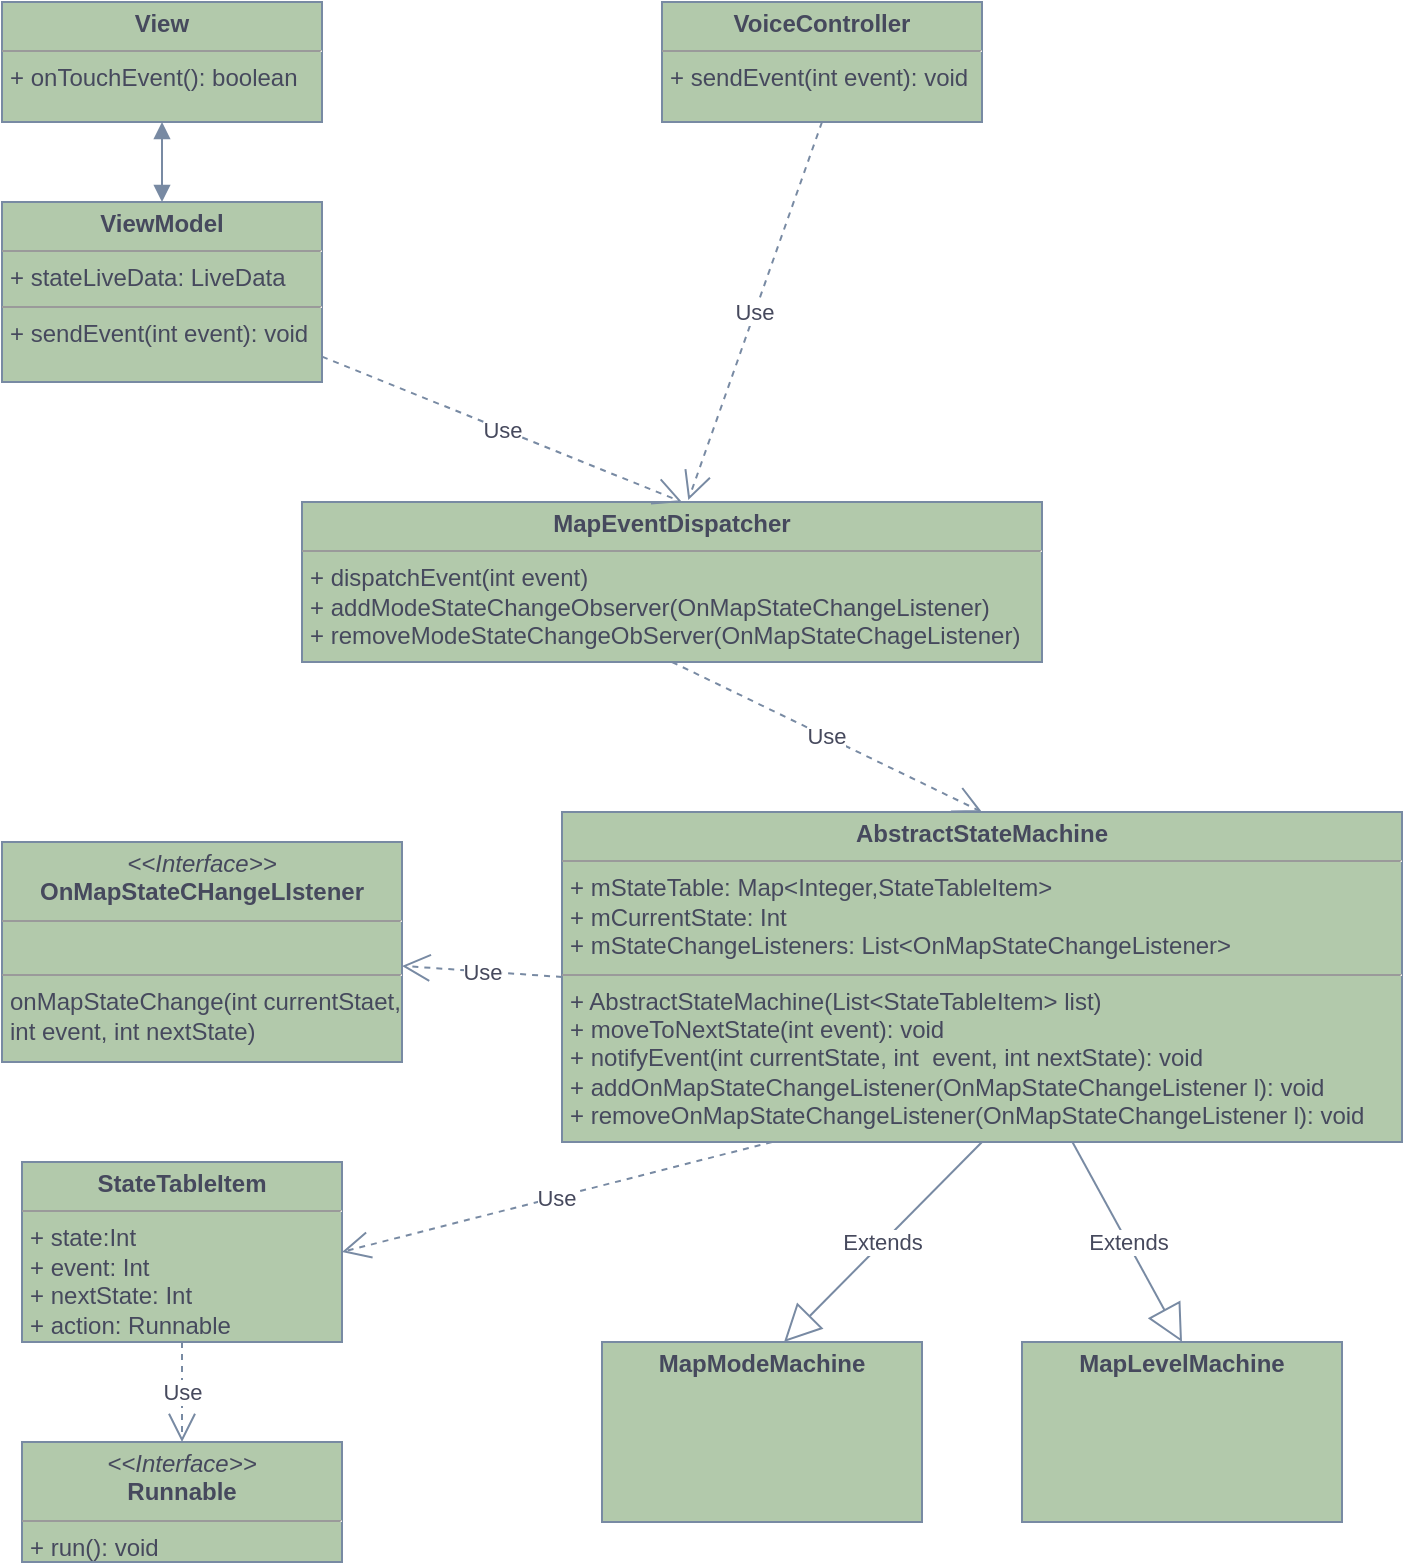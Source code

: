 <mxfile version="15.2.5" type="github"><diagram id="-oidc4g5gGqLfmTpixBt" name="Page-1"><mxGraphModel dx="1422" dy="762" grid="1" gridSize="10" guides="1" tooltips="1" connect="1" arrows="1" fold="1" page="1" pageScale="1" pageWidth="827" pageHeight="1169" math="0" shadow="0"><root><mxCell id="0"/><mxCell id="1" parent="0"/><mxCell id="Mgd_w40U1CfED-g8DIxR-391" value="&lt;p style=&quot;margin: 0px ; margin-top: 4px ; text-align: center&quot;&gt;&lt;i&gt;&amp;lt;&amp;lt;Interface&amp;gt;&amp;gt;&lt;/i&gt;&lt;br&gt;&lt;b&gt;OnMapStateCHangeLIstener&lt;/b&gt;&lt;/p&gt;&lt;hr size=&quot;1&quot;&gt;&lt;p style=&quot;margin: 0px ; margin-left: 4px&quot;&gt;&lt;br&gt;&lt;/p&gt;&lt;hr size=&quot;1&quot;&gt;&lt;p style=&quot;margin: 0px ; margin-left: 4px&quot;&gt;onMapStateChange(int currentStaet,&lt;/p&gt;&lt;p style=&quot;margin: 0px ; margin-left: 4px&quot;&gt;int event, int nextState)&lt;/p&gt;" style="verticalAlign=top;align=left;overflow=fill;fontSize=12;fontFamily=Helvetica;html=1;fillColor=#B2C9AB;strokeColor=#788AA3;fontColor=#46495D;" vertex="1" parent="1"><mxGeometry x="50" y="530" width="200" height="110" as="geometry"/></mxCell><mxCell id="Mgd_w40U1CfED-g8DIxR-392" value="&lt;p style=&quot;margin: 0px ; margin-top: 4px ; text-align: center&quot;&gt;&lt;b&gt;AbstractStateMachine&lt;/b&gt;&lt;/p&gt;&lt;hr size=&quot;1&quot;&gt;&lt;p style=&quot;margin: 0px ; margin-left: 4px&quot;&gt;+ mStateTable: Map&amp;lt;Integer,StateTableItem&amp;gt;&amp;nbsp;&lt;br&gt;+ mCurrentState: Int&lt;br&gt;+ mStateChangeListeners: List&amp;lt;OnMapStateChangeListener&amp;gt;&lt;/p&gt;&lt;hr size=&quot;1&quot;&gt;&lt;p style=&quot;margin: 0px ; margin-left: 4px&quot;&gt;+ AbstractStateMachine(List&amp;lt;StateTableItem&amp;gt; list)&lt;br&gt;+ moveToNextState(int event): void&lt;br&gt;+ notifyEvent(int currentState, int&amp;nbsp; event, int nextState): void&lt;br&gt;+ addOnMapStateChangeListener(OnMapStateChangeListener l): void&lt;br&gt;+ removeOnMapStateChangeListener(OnMapStateChangeListener l): void&lt;br&gt;&lt;/p&gt;" style="verticalAlign=top;align=left;overflow=fill;fontSize=12;fontFamily=Helvetica;html=1;fillColor=#B2C9AB;strokeColor=#788AA3;fontColor=#46495D;" vertex="1" parent="1"><mxGeometry x="330" y="515" width="420" height="165" as="geometry"/></mxCell><mxCell id="Mgd_w40U1CfED-g8DIxR-393" value="Use" style="endArrow=open;endSize=12;dashed=1;html=1;exitX=0;exitY=0.5;exitDx=0;exitDy=0;strokeColor=#788AA3;fontColor=#46495D;" edge="1" parent="1" source="Mgd_w40U1CfED-g8DIxR-392" target="Mgd_w40U1CfED-g8DIxR-391"><mxGeometry width="160" relative="1" as="geometry"><mxPoint x="330" y="390" as="sourcePoint"/><mxPoint x="490" y="390" as="targetPoint"/></mxGeometry></mxCell><mxCell id="Mgd_w40U1CfED-g8DIxR-394" value="&lt;p style=&quot;margin: 0px ; margin-top: 4px ; text-align: center&quot;&gt;&lt;b&gt;StateTableItem&lt;/b&gt;&lt;/p&gt;&lt;hr size=&quot;1&quot;&gt;&lt;p style=&quot;margin: 0px ; margin-left: 4px&quot;&gt;+ state:Int&lt;br&gt;+ event: Int&lt;br&gt;+ nextState: Int&lt;br&gt;+ action: Runnable&amp;nbsp;&lt;/p&gt;" style="verticalAlign=top;align=left;overflow=fill;fontSize=12;fontFamily=Helvetica;html=1;fillColor=#B2C9AB;strokeColor=#788AA3;fontColor=#46495D;" vertex="1" parent="1"><mxGeometry x="60" y="690" width="160" height="90" as="geometry"/></mxCell><mxCell id="Mgd_w40U1CfED-g8DIxR-395" value="Use" style="endArrow=open;endSize=12;dashed=1;html=1;entryX=1;entryY=0.5;entryDx=0;entryDy=0;exitX=0.25;exitY=1;exitDx=0;exitDy=0;strokeColor=#788AA3;fontColor=#46495D;" edge="1" parent="1" source="Mgd_w40U1CfED-g8DIxR-392" target="Mgd_w40U1CfED-g8DIxR-394"><mxGeometry width="160" relative="1" as="geometry"><mxPoint x="330" y="490" as="sourcePoint"/><mxPoint x="490" y="490" as="targetPoint"/></mxGeometry></mxCell><mxCell id="Mgd_w40U1CfED-g8DIxR-396" value="&lt;p style=&quot;margin: 0px ; margin-top: 4px ; text-align: center&quot;&gt;&lt;i&gt;&amp;lt;&amp;lt;Interface&amp;gt;&amp;gt;&lt;/i&gt;&lt;br&gt;&lt;b&gt;Runnable&lt;/b&gt;&lt;/p&gt;&lt;hr size=&quot;1&quot;&gt;&lt;p style=&quot;margin: 0px ; margin-left: 4px&quot;&gt;+ run(): void&lt;br&gt;&lt;/p&gt;" style="verticalAlign=top;align=left;overflow=fill;fontSize=12;fontFamily=Helvetica;html=1;fillColor=#B2C9AB;strokeColor=#788AA3;fontColor=#46495D;" vertex="1" parent="1"><mxGeometry x="60" y="830" width="160" height="60" as="geometry"/></mxCell><mxCell id="Mgd_w40U1CfED-g8DIxR-397" value="Use" style="endArrow=open;endSize=12;dashed=1;html=1;exitX=0.5;exitY=1;exitDx=0;exitDy=0;entryX=0.5;entryY=0;entryDx=0;entryDy=0;strokeColor=#788AA3;fontColor=#46495D;" edge="1" parent="1" source="Mgd_w40U1CfED-g8DIxR-394" target="Mgd_w40U1CfED-g8DIxR-396"><mxGeometry width="160" relative="1" as="geometry"><mxPoint x="290" y="620" as="sourcePoint"/><mxPoint x="150" y="640" as="targetPoint"/></mxGeometry></mxCell><mxCell id="Mgd_w40U1CfED-g8DIxR-398" value="&lt;p style=&quot;margin: 0px ; margin-top: 4px ; text-align: center&quot;&gt;&lt;b&gt;MapModeMachine&lt;/b&gt;&lt;/p&gt;" style="verticalAlign=top;align=left;overflow=fill;fontSize=12;fontFamily=Helvetica;html=1;fillColor=#B2C9AB;strokeColor=#788AA3;fontColor=#46495D;" vertex="1" parent="1"><mxGeometry x="350" y="780" width="160" height="90" as="geometry"/></mxCell><mxCell id="Mgd_w40U1CfED-g8DIxR-402" value="Extends" style="endArrow=block;endSize=16;endFill=0;html=1;entryX=0.569;entryY=0;entryDx=0;entryDy=0;entryPerimeter=0;exitX=0.5;exitY=1;exitDx=0;exitDy=0;strokeColor=#788AA3;fontColor=#46495D;" edge="1" parent="1" source="Mgd_w40U1CfED-g8DIxR-392" target="Mgd_w40U1CfED-g8DIxR-398"><mxGeometry width="160" relative="1" as="geometry"><mxPoint x="390" y="750" as="sourcePoint"/><mxPoint x="610" y="830" as="targetPoint"/></mxGeometry></mxCell><mxCell id="Mgd_w40U1CfED-g8DIxR-403" value="&lt;p style=&quot;margin: 0px ; margin-top: 4px ; text-align: center&quot;&gt;&lt;b&gt;MapLevelMachine&lt;/b&gt;&lt;/p&gt;" style="verticalAlign=top;align=left;overflow=fill;fontSize=12;fontFamily=Helvetica;html=1;fillColor=#B2C9AB;strokeColor=#788AA3;fontColor=#46495D;" vertex="1" parent="1"><mxGeometry x="560" y="780" width="160" height="90" as="geometry"/></mxCell><mxCell id="Mgd_w40U1CfED-g8DIxR-404" value="Extends" style="endArrow=block;endSize=16;endFill=0;html=1;entryX=0.5;entryY=0;entryDx=0;entryDy=0;strokeColor=#788AA3;fontColor=#46495D;" edge="1" parent="1" source="Mgd_w40U1CfED-g8DIxR-392" target="Mgd_w40U1CfED-g8DIxR-403"><mxGeometry width="160" relative="1" as="geometry"><mxPoint x="440" y="790" as="sourcePoint"/><mxPoint x="640" y="780" as="targetPoint"/></mxGeometry></mxCell><mxCell id="Mgd_w40U1CfED-g8DIxR-405" value="&lt;p style=&quot;margin: 0px ; margin-top: 4px ; text-align: center&quot;&gt;&lt;b&gt;MapEventDispatcher&lt;/b&gt;&lt;/p&gt;&lt;hr size=&quot;1&quot;&gt;&lt;p style=&quot;margin: 0px ; margin-left: 4px&quot;&gt;+ dispatchEvent(int event)&lt;br&gt;+&amp;nbsp;addModeStateChangeObserver(OnMapStateChangeListener)&lt;br&gt;+ removeModeStateChangeObServer(OnMapStateChageListener)&lt;/p&gt;" style="verticalAlign=top;align=left;overflow=fill;fontSize=12;fontFamily=Helvetica;html=1;fillColor=#B2C9AB;strokeColor=#788AA3;fontColor=#46495D;" vertex="1" parent="1"><mxGeometry x="200" y="360" width="370" height="80" as="geometry"/></mxCell><mxCell id="Mgd_w40U1CfED-g8DIxR-406" value="Use" style="endArrow=open;endSize=12;dashed=1;html=1;entryX=0.5;entryY=0;entryDx=0;entryDy=0;exitX=0.5;exitY=1;exitDx=0;exitDy=0;strokeColor=#788AA3;fontColor=#46495D;" edge="1" parent="1" source="Mgd_w40U1CfED-g8DIxR-405" target="Mgd_w40U1CfED-g8DIxR-392"><mxGeometry width="160" relative="1" as="geometry"><mxPoint x="580" y="410" as="sourcePoint"/><mxPoint x="740" y="410" as="targetPoint"/></mxGeometry></mxCell><mxCell id="Mgd_w40U1CfED-g8DIxR-407" value="&lt;p style=&quot;margin: 0px ; margin-top: 4px ; text-align: center&quot;&gt;&lt;b&gt;ViewModel&lt;/b&gt;&lt;/p&gt;&lt;hr size=&quot;1&quot;&gt;&lt;p style=&quot;margin: 0px ; margin-left: 4px&quot;&gt;+ stateLiveData: LiveData&lt;/p&gt;&lt;hr size=&quot;1&quot;&gt;&lt;p style=&quot;margin: 0px ; margin-left: 4px&quot;&gt;+ sendEvent(int event): void&lt;/p&gt;" style="verticalAlign=top;align=left;overflow=fill;fontSize=12;fontFamily=Helvetica;html=1;fillColor=#B2C9AB;strokeColor=#788AA3;fontColor=#46495D;" vertex="1" parent="1"><mxGeometry x="50" y="210" width="160" height="90" as="geometry"/></mxCell><mxCell id="Mgd_w40U1CfED-g8DIxR-408" value="&lt;p style=&quot;margin: 0px ; margin-top: 4px ; text-align: center&quot;&gt;&lt;b&gt;VoiceController&lt;/b&gt;&lt;/p&gt;&lt;hr size=&quot;1&quot;&gt;&lt;p style=&quot;margin: 0px ; margin-left: 4px&quot;&gt;+ sendEvent(int event): void&lt;/p&gt;" style="verticalAlign=top;align=left;overflow=fill;fontSize=12;fontFamily=Helvetica;html=1;fillColor=#B2C9AB;strokeColor=#788AA3;fontColor=#46495D;" vertex="1" parent="1"><mxGeometry x="380" y="110" width="160" height="60" as="geometry"/></mxCell><mxCell id="Mgd_w40U1CfED-g8DIxR-409" value="&lt;p style=&quot;margin: 0px ; margin-top: 4px ; text-align: center&quot;&gt;&lt;b&gt;View&lt;/b&gt;&lt;/p&gt;&lt;hr size=&quot;1&quot;&gt;&lt;p style=&quot;margin: 0px ; margin-left: 4px&quot;&gt;+ onTouchEvent(): boolean&lt;/p&gt;" style="verticalAlign=top;align=left;overflow=fill;fontSize=12;fontFamily=Helvetica;html=1;fillColor=#B2C9AB;strokeColor=#788AA3;fontColor=#46495D;" vertex="1" parent="1"><mxGeometry x="50" y="110" width="160" height="60" as="geometry"/></mxCell><mxCell id="Mgd_w40U1CfED-g8DIxR-410" value="Use" style="endArrow=open;endSize=12;dashed=1;html=1;entryX=0.522;entryY=-0.012;entryDx=0;entryDy=0;entryPerimeter=0;exitX=0.5;exitY=1;exitDx=0;exitDy=0;strokeColor=#788AA3;fontColor=#46495D;" edge="1" parent="1" source="Mgd_w40U1CfED-g8DIxR-408" target="Mgd_w40U1CfED-g8DIxR-405"><mxGeometry width="160" relative="1" as="geometry"><mxPoint x="260" y="230" as="sourcePoint"/><mxPoint x="420" y="230" as="targetPoint"/></mxGeometry></mxCell><mxCell id="Mgd_w40U1CfED-g8DIxR-412" value="" style="endArrow=block;startArrow=block;endFill=1;startFill=1;html=1;entryX=0.5;entryY=0;entryDx=0;entryDy=0;exitX=0.5;exitY=1;exitDx=0;exitDy=0;strokeColor=#788AA3;fontColor=#46495D;" edge="1" parent="1" source="Mgd_w40U1CfED-g8DIxR-409" target="Mgd_w40U1CfED-g8DIxR-407"><mxGeometry width="160" relative="1" as="geometry"><mxPoint x="120" y="170" as="sourcePoint"/><mxPoint x="130" y="220" as="targetPoint"/></mxGeometry></mxCell><mxCell id="Mgd_w40U1CfED-g8DIxR-414" value="Use" style="endArrow=open;endSize=12;dashed=1;html=1;strokeColor=#788AA3;fontColor=#46495D;" edge="1" parent="1" source="Mgd_w40U1CfED-g8DIxR-407"><mxGeometry width="160" relative="1" as="geometry"><mxPoint x="130" y="300" as="sourcePoint"/><mxPoint x="390" y="360" as="targetPoint"/></mxGeometry></mxCell></root></mxGraphModel></diagram></mxfile>